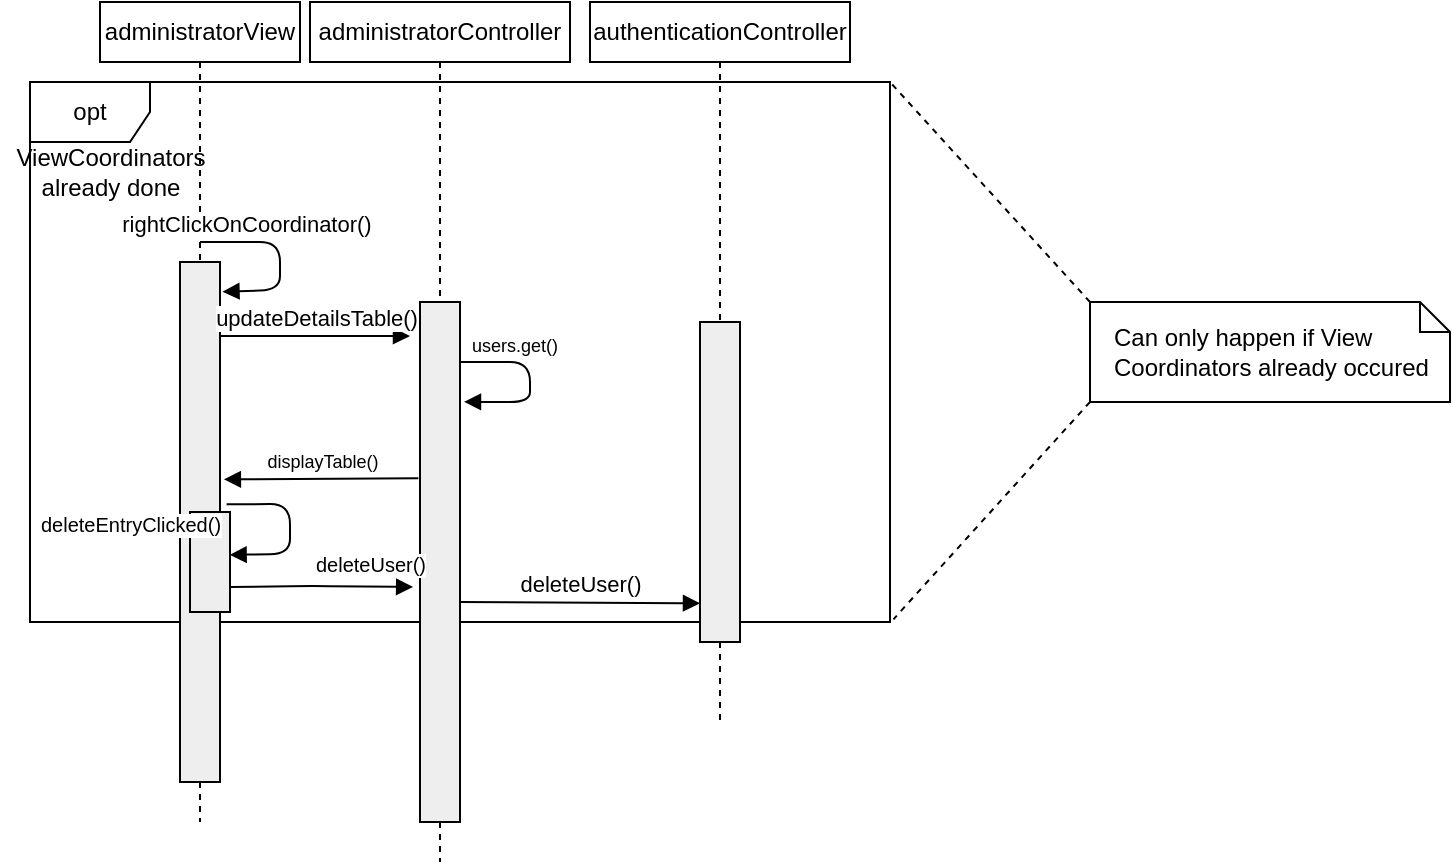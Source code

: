 <mxfile version="12.9.6" type="device"><diagram id="jlmEHatR7OFTjcvyFHJQ" name="Page-1"><mxGraphModel dx="1422" dy="745" grid="1" gridSize="10" guides="1" tooltips="1" connect="1" arrows="1" fold="1" page="1" pageScale="1" pageWidth="850" pageHeight="1100" math="0" shadow="0"><root><mxCell id="0"/><mxCell id="1" parent="0"/><mxCell id="cDq5pWqvTfIauhXgTIVe-5" value="opt" style="shape=umlFrame;whiteSpace=wrap;html=1;" parent="1" vertex="1"><mxGeometry x="20" y="90" width="430" height="270" as="geometry"/></mxCell><mxCell id="Qi8HrF6mY_pfpNBTO8mW-2" value="authenticationController" style="shape=rect;html=1;whiteSpace=wrap;align=center;" parent="1" vertex="1"><mxGeometry x="300" y="50" width="130" height="30" as="geometry"/></mxCell><mxCell id="Qi8HrF6mY_pfpNBTO8mW-6" value="administratorView" style="shape=rect;html=1;whiteSpace=wrap;align=center;" parent="1" vertex="1"><mxGeometry x="55" y="50" width="100" height="30" as="geometry"/></mxCell><mxCell id="Qi8HrF6mY_pfpNBTO8mW-7" value="" style="edgeStyle=none;html=1;dashed=1;endArrow=none;" parent="1" source="Qi8HrF6mY_pfpNBTO8mW-6" target="Qi8HrF6mY_pfpNBTO8mW-8" edge="1"><mxGeometry relative="1" as="geometry"/></mxCell><mxCell id="Qi8HrF6mY_pfpNBTO8mW-8" value="" style="shape=rect;html=1;fillColor=#eeeeee;" parent="1" vertex="1"><mxGeometry x="95" y="180" width="20" height="260" as="geometry"/></mxCell><mxCell id="Qi8HrF6mY_pfpNBTO8mW-11" value="" style="shape=rect;html=1;fillColor=#eeeeee;" parent="1" vertex="1"><mxGeometry x="355" y="210" width="20" height="160" as="geometry"/></mxCell><mxCell id="Qi8HrF6mY_pfpNBTO8mW-12" value="" style="edgeStyle=none;html=1;dashed=1;endArrow=none;align=center;verticalAlign=bottom;exitX=0.5;exitY=1;" parent="1" source="Qi8HrF6mY_pfpNBTO8mW-2" target="Qi8HrF6mY_pfpNBTO8mW-11" edge="1"><mxGeometry x="1" relative="1" as="geometry"><mxPoint x="365" y="440" as="targetPoint"/><mxPoint x="365" y="80" as="sourcePoint"/></mxGeometry></mxCell><mxCell id="Qi8HrF6mY_pfpNBTO8mW-21" value="rightClickOnCoordinator()" style="html=1;verticalAlign=bottom;endArrow=block;entryX=1.062;entryY=0.057;entryDx=0;entryDy=0;entryPerimeter=0;" parent="1" target="Qi8HrF6mY_pfpNBTO8mW-8" edge="1"><mxGeometry x="-0.509" width="80" relative="1" as="geometry"><mxPoint x="105" y="170" as="sourcePoint"/><mxPoint x="114" y="259" as="targetPoint"/><Array as="points"><mxPoint x="145" y="170"/><mxPoint x="145" y="194"/></Array><mxPoint as="offset"/></mxGeometry></mxCell><mxCell id="Qi8HrF6mY_pfpNBTO8mW-36" value="administratorController" style="shape=rect;html=1;whiteSpace=wrap;align=center;" parent="1" vertex="1"><mxGeometry x="160" y="50" width="130" height="30" as="geometry"/></mxCell><mxCell id="Qi8HrF6mY_pfpNBTO8mW-37" value="" style="edgeStyle=none;html=1;dashed=1;endArrow=none;" parent="1" source="Qi8HrF6mY_pfpNBTO8mW-48" edge="1"><mxGeometry relative="1" as="geometry"><mxPoint x="225" y="480" as="targetPoint"/></mxGeometry></mxCell><mxCell id="Qi8HrF6mY_pfpNBTO8mW-47" value="updateDetailsTable()" style="html=1;verticalAlign=bottom;endArrow=block;" parent="1" edge="1"><mxGeometry width="80" relative="1" as="geometry"><mxPoint x="115" y="217" as="sourcePoint"/><mxPoint x="210" y="217" as="targetPoint"/></mxGeometry></mxCell><mxCell id="Qi8HrF6mY_pfpNBTO8mW-48" value="" style="shape=rect;html=1;fillColor=#eeeeee;" parent="1" vertex="1"><mxGeometry x="215" y="200" width="20" height="260" as="geometry"/></mxCell><mxCell id="Qi8HrF6mY_pfpNBTO8mW-49" value="" style="edgeStyle=none;html=1;dashed=1;endArrow=none;" parent="1" source="Qi8HrF6mY_pfpNBTO8mW-36" target="Qi8HrF6mY_pfpNBTO8mW-48" edge="1"><mxGeometry relative="1" as="geometry"><mxPoint x="225" y="80" as="sourcePoint"/><mxPoint x="225" y="520" as="targetPoint"/></mxGeometry></mxCell><mxCell id="Qi8HrF6mY_pfpNBTO8mW-53" value="users.get()" style="html=1;verticalAlign=bottom;endArrow=block;fontSize=9;entryX=1.1;entryY=0.192;entryDx=0;entryDy=0;entryPerimeter=0;" parent="1" target="Qi8HrF6mY_pfpNBTO8mW-48" edge="1"><mxGeometry x="-0.402" width="80" relative="1" as="geometry"><mxPoint x="235" y="230" as="sourcePoint"/><mxPoint x="351" y="230" as="targetPoint"/><mxPoint as="offset"/><Array as="points"><mxPoint x="270" y="230"/><mxPoint x="270" y="250"/></Array></mxGeometry></mxCell><mxCell id="Qi8HrF6mY_pfpNBTO8mW-61" value="displayTable()" style="html=1;verticalAlign=bottom;endArrow=block;fontSize=9;exitX=-0.041;exitY=0.339;exitDx=0;exitDy=0;entryX=1.097;entryY=0.418;entryDx=0;entryDy=0;entryPerimeter=0;exitPerimeter=0;" parent="1" source="Qi8HrF6mY_pfpNBTO8mW-48" target="Qi8HrF6mY_pfpNBTO8mW-8" edge="1"><mxGeometry width="80" relative="1" as="geometry"><mxPoint x="140" y="510" as="sourcePoint"/><mxPoint x="120" y="313" as="targetPoint"/></mxGeometry></mxCell><mxCell id="cDq5pWqvTfIauhXgTIVe-6" value="&lt;span style=&quot;text-align: left ; white-space: normal&quot;&gt;ViewCoordinators&lt;/span&gt;&lt;br&gt;already done" style="text;html=1;align=center;verticalAlign=middle;resizable=0;points=[];autosize=1;" parent="1" vertex="1"><mxGeometry x="5" y="120" width="110" height="30" as="geometry"/></mxCell><mxCell id="cDq5pWqvTfIauhXgTIVe-7" value="Can only happen if View Coordinators already occured" style="shape=note;size=15;align=left;spacingLeft=10;html=1;whiteSpace=wrap;" parent="1" vertex="1"><mxGeometry x="550" y="200" width="180" height="50" as="geometry"/></mxCell><mxCell id="cDq5pWqvTfIauhXgTIVe-8" value="" style="edgeStyle=none;endArrow=none;exitX=0;exitY=1;dashed=1;html=1;entryX=1.004;entryY=0.995;entryDx=0;entryDy=0;entryPerimeter=0;exitDx=0;exitDy=0;exitPerimeter=0;" parent="1" source="cDq5pWqvTfIauhXgTIVe-7" target="cDq5pWqvTfIauhXgTIVe-5" edge="1"><mxGeometry x="1" relative="1" as="geometry"><mxPoint x="740" y="170" as="targetPoint"/></mxGeometry></mxCell><mxCell id="cDq5pWqvTfIauhXgTIVe-9" value="" style="edgeStyle=none;endArrow=none;exitX=0;exitY=0;dashed=1;html=1;entryX=1;entryY=0;entryDx=0;entryDy=0;entryPerimeter=0;exitDx=0;exitDy=0;exitPerimeter=0;" parent="1" source="cDq5pWqvTfIauhXgTIVe-7" target="cDq5pWqvTfIauhXgTIVe-5" edge="1"><mxGeometry x="1" relative="1" as="geometry"><mxPoint x="900" y="170" as="targetPoint"/></mxGeometry></mxCell><mxCell id="cDq5pWqvTfIauhXgTIVe-13" value="" style="endArrow=none;dashed=1;html=1;fontSize=9;exitX=0.5;exitY=1;exitDx=0;exitDy=0;" parent="1" source="Qi8HrF6mY_pfpNBTO8mW-8" edge="1"><mxGeometry width="50" height="50" relative="1" as="geometry"><mxPoint x="105" y="420" as="sourcePoint"/><mxPoint x="105" y="460" as="targetPoint"/></mxGeometry></mxCell><mxCell id="cDq5pWqvTfIauhXgTIVe-25" value="" style="edgeStyle=none;html=1;dashed=1;endArrow=none;align=center;verticalAlign=bottom;exitX=0.5;exitY=1;" parent="1" source="Qi8HrF6mY_pfpNBTO8mW-11" edge="1"><mxGeometry x="1" relative="1" as="geometry"><mxPoint x="365" y="410" as="targetPoint"/><mxPoint x="365" y="320" as="sourcePoint"/></mxGeometry></mxCell><mxCell id="cDq5pWqvTfIauhXgTIVe-32" value="" style="shape=rect;html=1;fillColor=#eeeeee;" parent="1" vertex="1"><mxGeometry x="100" y="305" width="20" height="50" as="geometry"/></mxCell><mxCell id="cDq5pWqvTfIauhXgTIVe-33" value="deleteEntryClicked()" style="html=1;verticalAlign=bottom;endArrow=block;exitX=1.166;exitY=0.466;exitDx=0;exitDy=0;exitPerimeter=0;entryX=0.99;entryY=0.428;entryDx=0;entryDy=0;entryPerimeter=0;fontSize=10;" parent="1" source="Qi8HrF6mY_pfpNBTO8mW-8" target="cDq5pWqvTfIauhXgTIVe-32" edge="1"><mxGeometry x="1" y="-50" width="80" relative="1" as="geometry"><mxPoint x="330" y="350" as="sourcePoint"/><mxPoint x="410" y="350" as="targetPoint"/><Array as="points"><mxPoint x="150" y="301"/><mxPoint x="150" y="326"/></Array><mxPoint x="-49" y="44" as="offset"/></mxGeometry></mxCell><mxCell id="cDq5pWqvTfIauhXgTIVe-34" value="deleteUser()" style="html=1;verticalAlign=bottom;endArrow=block;exitX=1;exitY=0.75;exitDx=0;exitDy=0;entryX=-0.171;entryY=0.548;entryDx=0;entryDy=0;entryPerimeter=0;fontSize=10;" parent="1" source="cDq5pWqvTfIauhXgTIVe-32" target="Qi8HrF6mY_pfpNBTO8mW-48" edge="1"><mxGeometry x="0.528" y="2" width="80" relative="1" as="geometry"><mxPoint x="220" y="300" as="sourcePoint"/><mxPoint x="300" y="300" as="targetPoint"/><Array as="points"><mxPoint x="160" y="342"/></Array><mxPoint as="offset"/></mxGeometry></mxCell><mxCell id="cDq5pWqvTfIauhXgTIVe-35" value="deleteUser()" style="html=1;verticalAlign=bottom;endArrow=block;exitX=1;exitY=0.577;exitDx=0;exitDy=0;entryX=0;entryY=0.879;entryDx=0;entryDy=0;entryPerimeter=0;exitPerimeter=0;" parent="1" source="Qi8HrF6mY_pfpNBTO8mW-48" target="Qi8HrF6mY_pfpNBTO8mW-11" edge="1"><mxGeometry width="80" relative="1" as="geometry"><mxPoint x="130" y="352.5" as="sourcePoint"/><mxPoint x="221.58" y="352.48" as="targetPoint"/></mxGeometry></mxCell></root></mxGraphModel></diagram></mxfile>